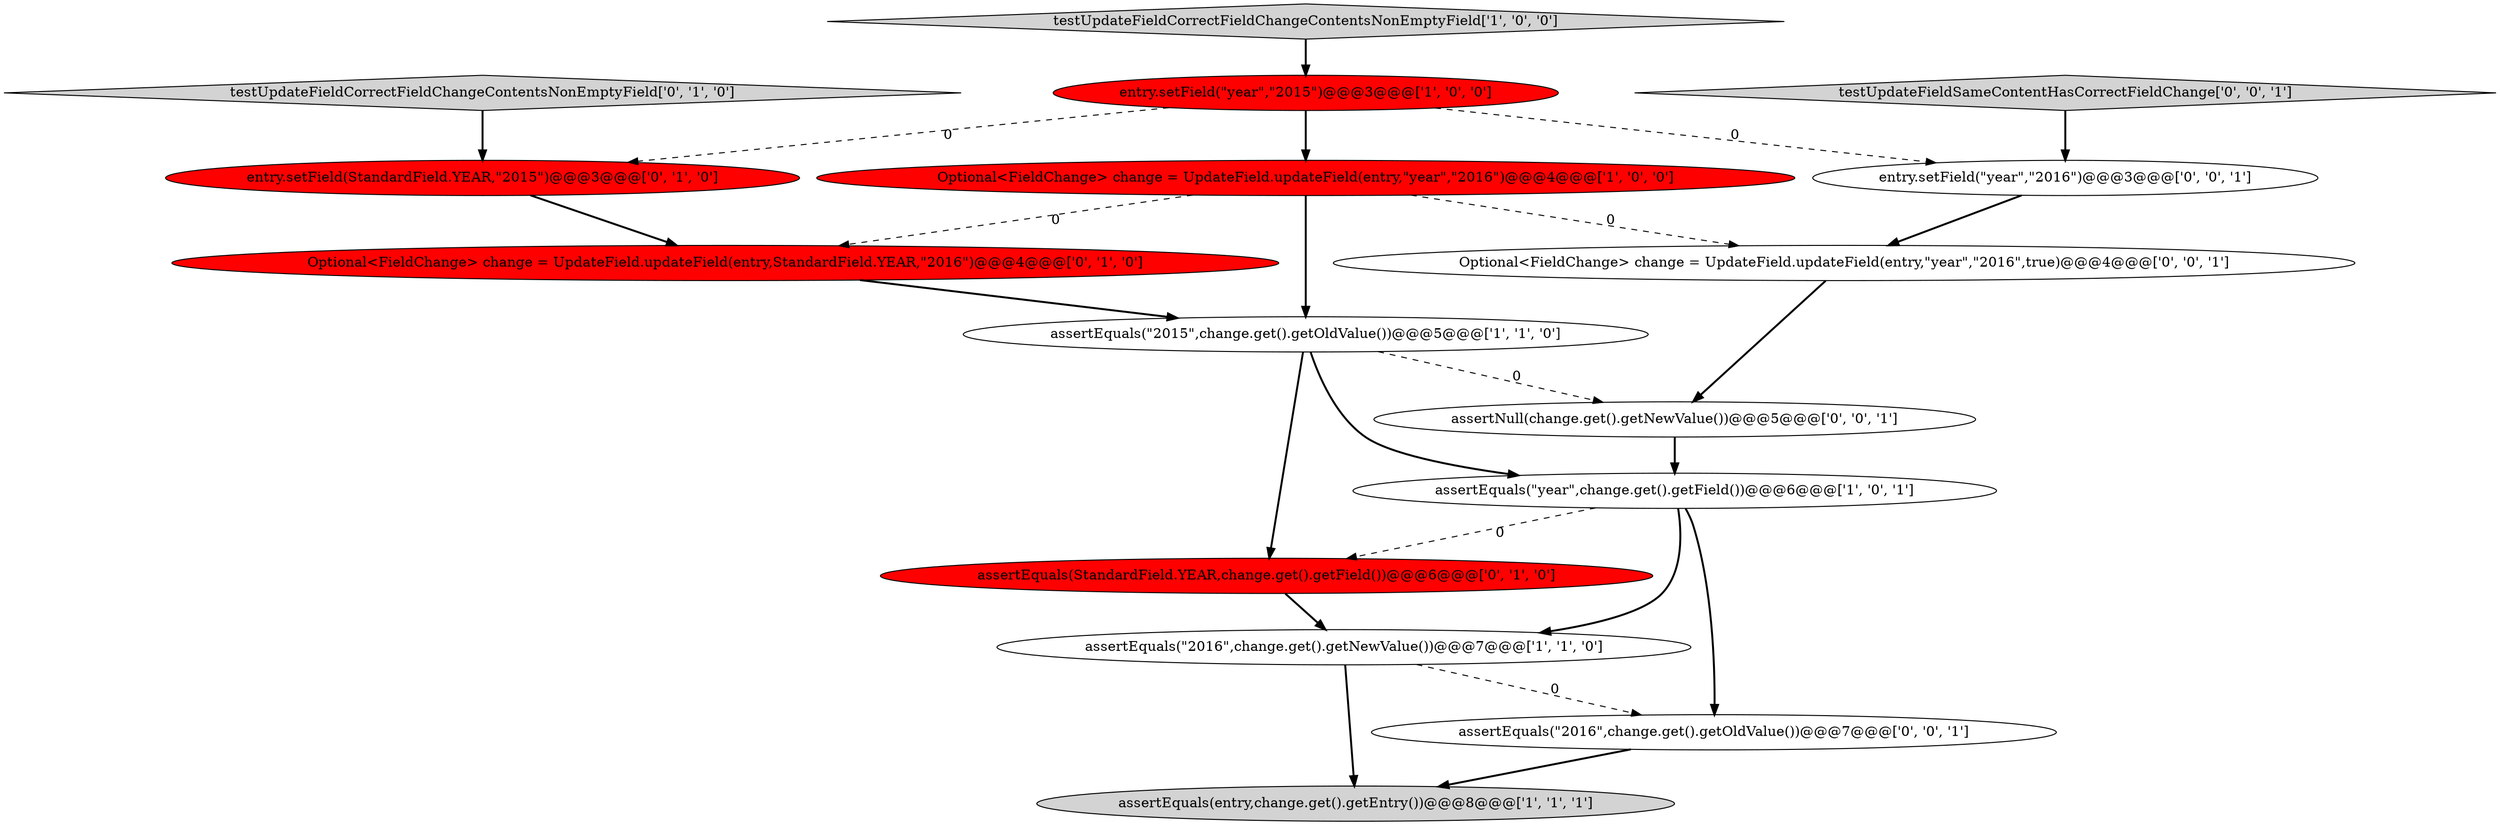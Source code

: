 digraph {
8 [style = filled, label = "assertEquals(StandardField.YEAR,change.get().getField())@@@6@@@['0', '1', '0']", fillcolor = red, shape = ellipse image = "AAA1AAABBB2BBB"];
0 [style = filled, label = "assertEquals(entry,change.get().getEntry())@@@8@@@['1', '1', '1']", fillcolor = lightgray, shape = ellipse image = "AAA0AAABBB1BBB"];
15 [style = filled, label = "Optional<FieldChange> change = UpdateField.updateField(entry,\"year\",\"2016\",true)@@@4@@@['0', '0', '1']", fillcolor = white, shape = ellipse image = "AAA0AAABBB3BBB"];
10 [style = filled, label = "Optional<FieldChange> change = UpdateField.updateField(entry,StandardField.YEAR,\"2016\")@@@4@@@['0', '1', '0']", fillcolor = red, shape = ellipse image = "AAA1AAABBB2BBB"];
6 [style = filled, label = "assertEquals(\"2015\",change.get().getOldValue())@@@5@@@['1', '1', '0']", fillcolor = white, shape = ellipse image = "AAA0AAABBB1BBB"];
4 [style = filled, label = "testUpdateFieldCorrectFieldChangeContentsNonEmptyField['1', '0', '0']", fillcolor = lightgray, shape = diamond image = "AAA0AAABBB1BBB"];
1 [style = filled, label = "assertEquals(\"year\",change.get().getField())@@@6@@@['1', '0', '1']", fillcolor = white, shape = ellipse image = "AAA0AAABBB1BBB"];
2 [style = filled, label = "assertEquals(\"2016\",change.get().getNewValue())@@@7@@@['1', '1', '0']", fillcolor = white, shape = ellipse image = "AAA0AAABBB1BBB"];
11 [style = filled, label = "testUpdateFieldSameContentHasCorrectFieldChange['0', '0', '1']", fillcolor = lightgray, shape = diamond image = "AAA0AAABBB3BBB"];
7 [style = filled, label = "entry.setField(StandardField.YEAR,\"2015\")@@@3@@@['0', '1', '0']", fillcolor = red, shape = ellipse image = "AAA1AAABBB2BBB"];
14 [style = filled, label = "assertEquals(\"2016\",change.get().getOldValue())@@@7@@@['0', '0', '1']", fillcolor = white, shape = ellipse image = "AAA0AAABBB3BBB"];
3 [style = filled, label = "Optional<FieldChange> change = UpdateField.updateField(entry,\"year\",\"2016\")@@@4@@@['1', '0', '0']", fillcolor = red, shape = ellipse image = "AAA1AAABBB1BBB"];
13 [style = filled, label = "assertNull(change.get().getNewValue())@@@5@@@['0', '0', '1']", fillcolor = white, shape = ellipse image = "AAA0AAABBB3BBB"];
12 [style = filled, label = "entry.setField(\"year\",\"2016\")@@@3@@@['0', '0', '1']", fillcolor = white, shape = ellipse image = "AAA0AAABBB3BBB"];
5 [style = filled, label = "entry.setField(\"year\",\"2015\")@@@3@@@['1', '0', '0']", fillcolor = red, shape = ellipse image = "AAA1AAABBB1BBB"];
9 [style = filled, label = "testUpdateFieldCorrectFieldChangeContentsNonEmptyField['0', '1', '0']", fillcolor = lightgray, shape = diamond image = "AAA0AAABBB2BBB"];
5->3 [style = bold, label=""];
15->13 [style = bold, label=""];
5->12 [style = dashed, label="0"];
7->10 [style = bold, label=""];
12->15 [style = bold, label=""];
3->6 [style = bold, label=""];
11->12 [style = bold, label=""];
9->7 [style = bold, label=""];
10->6 [style = bold, label=""];
13->1 [style = bold, label=""];
6->1 [style = bold, label=""];
2->0 [style = bold, label=""];
6->13 [style = dashed, label="0"];
2->14 [style = dashed, label="0"];
14->0 [style = bold, label=""];
8->2 [style = bold, label=""];
6->8 [style = bold, label=""];
3->15 [style = dashed, label="0"];
1->8 [style = dashed, label="0"];
1->14 [style = bold, label=""];
1->2 [style = bold, label=""];
3->10 [style = dashed, label="0"];
5->7 [style = dashed, label="0"];
4->5 [style = bold, label=""];
}
